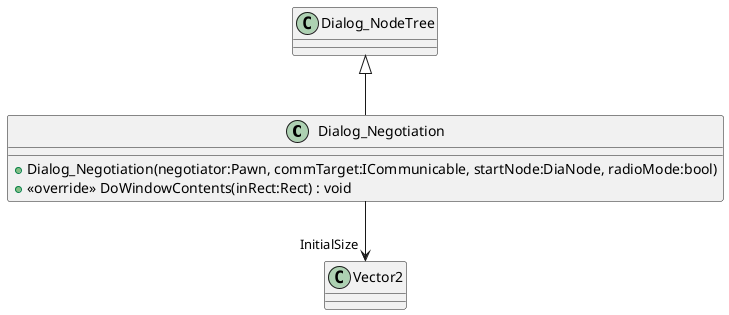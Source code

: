 @startuml
class Dialog_Negotiation {
    + Dialog_Negotiation(negotiator:Pawn, commTarget:ICommunicable, startNode:DiaNode, radioMode:bool)
    + <<override>> DoWindowContents(inRect:Rect) : void
}
Dialog_NodeTree <|-- Dialog_Negotiation
Dialog_Negotiation --> "InitialSize" Vector2
@enduml
